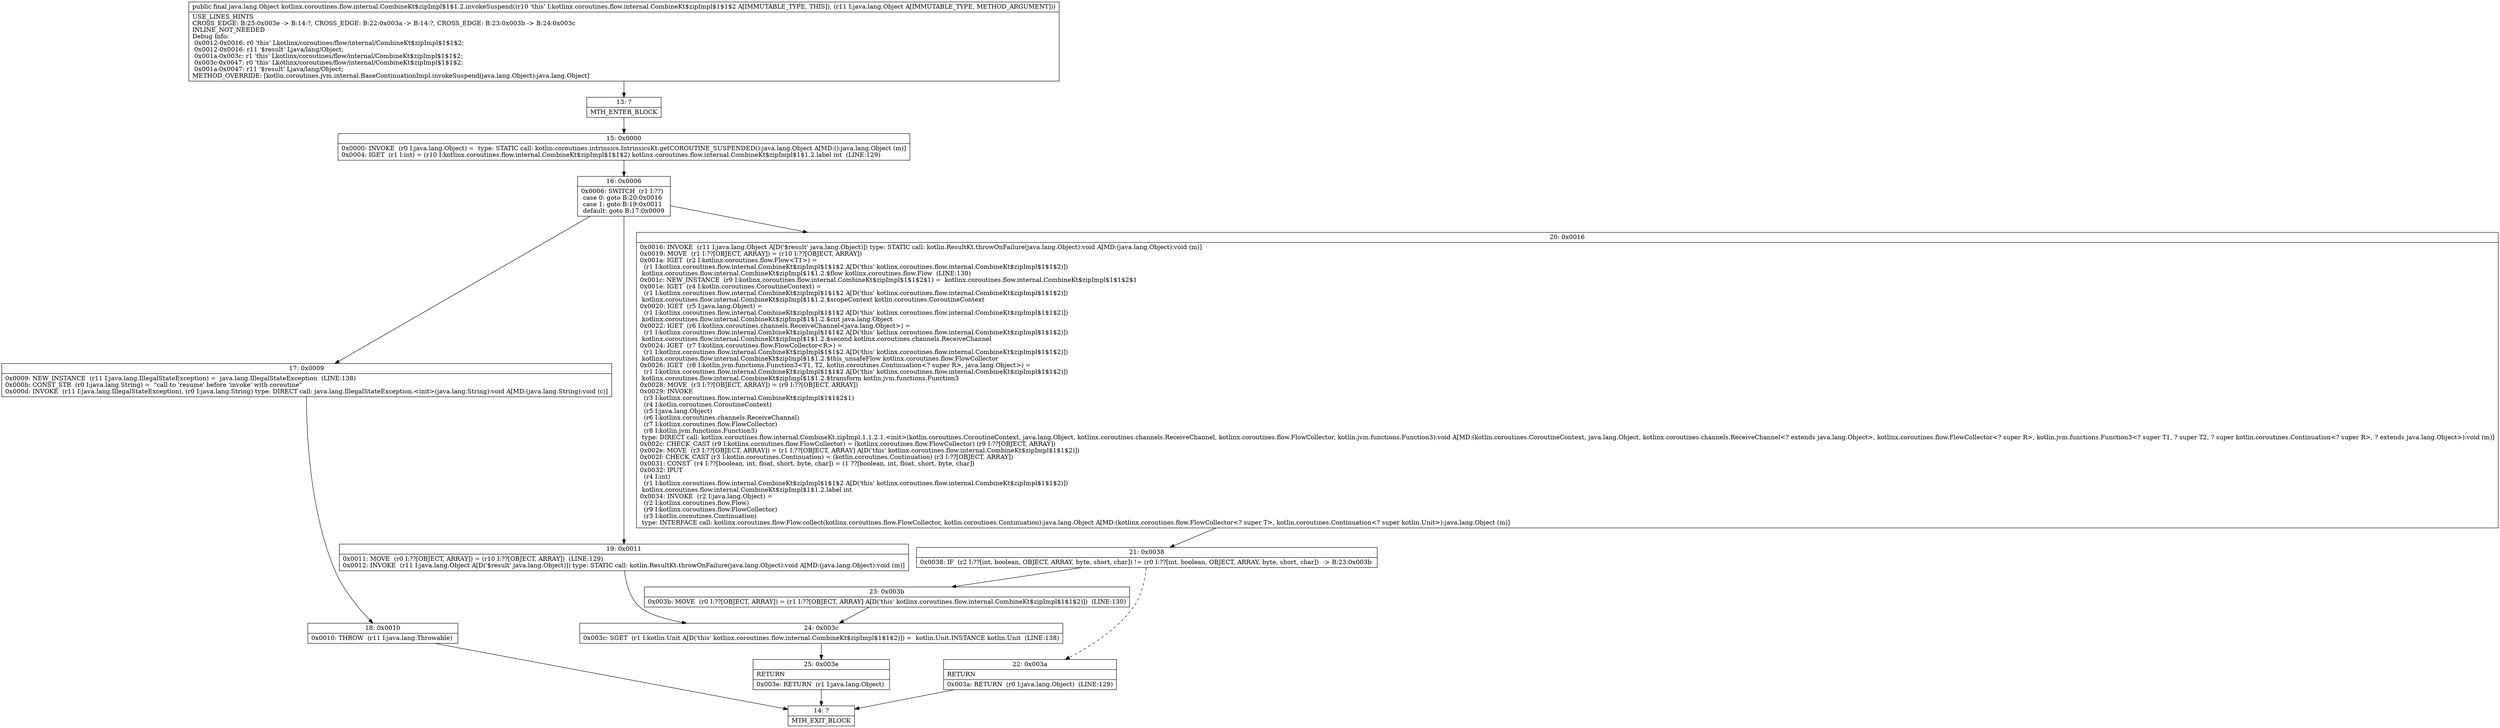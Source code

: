 digraph "CFG forkotlinx.coroutines.flow.internal.CombineKt$zipImpl$1$1.2.invokeSuspend(Ljava\/lang\/Object;)Ljava\/lang\/Object;" {
Node_13 [shape=record,label="{13\:\ ?|MTH_ENTER_BLOCK\l}"];
Node_15 [shape=record,label="{15\:\ 0x0000|0x0000: INVOKE  (r0 I:java.lang.Object) =  type: STATIC call: kotlin.coroutines.intrinsics.IntrinsicsKt.getCOROUTINE_SUSPENDED():java.lang.Object A[MD:():java.lang.Object (m)]\l0x0004: IGET  (r1 I:int) = (r10 I:kotlinx.coroutines.flow.internal.CombineKt$zipImpl$1$1$2) kotlinx.coroutines.flow.internal.CombineKt$zipImpl$1$1.2.label int  (LINE:129)\l}"];
Node_16 [shape=record,label="{16\:\ 0x0006|0x0006: SWITCH  (r1 I:??)\l case 0: goto B:20:0x0016\l case 1: goto B:19:0x0011\l default: goto B:17:0x0009 \l}"];
Node_17 [shape=record,label="{17\:\ 0x0009|0x0009: NEW_INSTANCE  (r11 I:java.lang.IllegalStateException) =  java.lang.IllegalStateException  (LINE:138)\l0x000b: CONST_STR  (r0 I:java.lang.String) =  \"call to 'resume' before 'invoke' with coroutine\" \l0x000d: INVOKE  (r11 I:java.lang.IllegalStateException), (r0 I:java.lang.String) type: DIRECT call: java.lang.IllegalStateException.\<init\>(java.lang.String):void A[MD:(java.lang.String):void (c)]\l}"];
Node_18 [shape=record,label="{18\:\ 0x0010|0x0010: THROW  (r11 I:java.lang.Throwable) \l}"];
Node_14 [shape=record,label="{14\:\ ?|MTH_EXIT_BLOCK\l}"];
Node_19 [shape=record,label="{19\:\ 0x0011|0x0011: MOVE  (r0 I:??[OBJECT, ARRAY]) = (r10 I:??[OBJECT, ARRAY])  (LINE:129)\l0x0012: INVOKE  (r11 I:java.lang.Object A[D('$result' java.lang.Object)]) type: STATIC call: kotlin.ResultKt.throwOnFailure(java.lang.Object):void A[MD:(java.lang.Object):void (m)]\l}"];
Node_24 [shape=record,label="{24\:\ 0x003c|0x003c: SGET  (r1 I:kotlin.Unit A[D('this' kotlinx.coroutines.flow.internal.CombineKt$zipImpl$1$1$2)]) =  kotlin.Unit.INSTANCE kotlin.Unit  (LINE:138)\l}"];
Node_25 [shape=record,label="{25\:\ 0x003e|RETURN\l|0x003e: RETURN  (r1 I:java.lang.Object) \l}"];
Node_20 [shape=record,label="{20\:\ 0x0016|0x0016: INVOKE  (r11 I:java.lang.Object A[D('$result' java.lang.Object)]) type: STATIC call: kotlin.ResultKt.throwOnFailure(java.lang.Object):void A[MD:(java.lang.Object):void (m)]\l0x0019: MOVE  (r1 I:??[OBJECT, ARRAY]) = (r10 I:??[OBJECT, ARRAY]) \l0x001a: IGET  (r2 I:kotlinx.coroutines.flow.Flow\<T1\>) = \l  (r1 I:kotlinx.coroutines.flow.internal.CombineKt$zipImpl$1$1$2 A[D('this' kotlinx.coroutines.flow.internal.CombineKt$zipImpl$1$1$2)])\l kotlinx.coroutines.flow.internal.CombineKt$zipImpl$1$1.2.$flow kotlinx.coroutines.flow.Flow  (LINE:130)\l0x001c: NEW_INSTANCE  (r9 I:kotlinx.coroutines.flow.internal.CombineKt$zipImpl$1$1$2$1) =  kotlinx.coroutines.flow.internal.CombineKt$zipImpl$1$1$2$1 \l0x001e: IGET  (r4 I:kotlin.coroutines.CoroutineContext) = \l  (r1 I:kotlinx.coroutines.flow.internal.CombineKt$zipImpl$1$1$2 A[D('this' kotlinx.coroutines.flow.internal.CombineKt$zipImpl$1$1$2)])\l kotlinx.coroutines.flow.internal.CombineKt$zipImpl$1$1.2.$scopeContext kotlin.coroutines.CoroutineContext \l0x0020: IGET  (r5 I:java.lang.Object) = \l  (r1 I:kotlinx.coroutines.flow.internal.CombineKt$zipImpl$1$1$2 A[D('this' kotlinx.coroutines.flow.internal.CombineKt$zipImpl$1$1$2)])\l kotlinx.coroutines.flow.internal.CombineKt$zipImpl$1$1.2.$cnt java.lang.Object \l0x0022: IGET  (r6 I:kotlinx.coroutines.channels.ReceiveChannel\<java.lang.Object\>) = \l  (r1 I:kotlinx.coroutines.flow.internal.CombineKt$zipImpl$1$1$2 A[D('this' kotlinx.coroutines.flow.internal.CombineKt$zipImpl$1$1$2)])\l kotlinx.coroutines.flow.internal.CombineKt$zipImpl$1$1.2.$second kotlinx.coroutines.channels.ReceiveChannel \l0x0024: IGET  (r7 I:kotlinx.coroutines.flow.FlowCollector\<R\>) = \l  (r1 I:kotlinx.coroutines.flow.internal.CombineKt$zipImpl$1$1$2 A[D('this' kotlinx.coroutines.flow.internal.CombineKt$zipImpl$1$1$2)])\l kotlinx.coroutines.flow.internal.CombineKt$zipImpl$1$1.2.$this_unsafeFlow kotlinx.coroutines.flow.FlowCollector \l0x0026: IGET  (r8 I:kotlin.jvm.functions.Function3\<T1, T2, kotlin.coroutines.Continuation\<? super R\>, java.lang.Object\>) = \l  (r1 I:kotlinx.coroutines.flow.internal.CombineKt$zipImpl$1$1$2 A[D('this' kotlinx.coroutines.flow.internal.CombineKt$zipImpl$1$1$2)])\l kotlinx.coroutines.flow.internal.CombineKt$zipImpl$1$1.2.$transform kotlin.jvm.functions.Function3 \l0x0028: MOVE  (r3 I:??[OBJECT, ARRAY]) = (r9 I:??[OBJECT, ARRAY]) \l0x0029: INVOKE  \l  (r3 I:kotlinx.coroutines.flow.internal.CombineKt$zipImpl$1$1$2$1)\l  (r4 I:kotlin.coroutines.CoroutineContext)\l  (r5 I:java.lang.Object)\l  (r6 I:kotlinx.coroutines.channels.ReceiveChannel)\l  (r7 I:kotlinx.coroutines.flow.FlowCollector)\l  (r8 I:kotlin.jvm.functions.Function3)\l type: DIRECT call: kotlinx.coroutines.flow.internal.CombineKt.zipImpl.1.1.2.1.\<init\>(kotlin.coroutines.CoroutineContext, java.lang.Object, kotlinx.coroutines.channels.ReceiveChannel, kotlinx.coroutines.flow.FlowCollector, kotlin.jvm.functions.Function3):void A[MD:(kotlin.coroutines.CoroutineContext, java.lang.Object, kotlinx.coroutines.channels.ReceiveChannel\<? extends java.lang.Object\>, kotlinx.coroutines.flow.FlowCollector\<? super R\>, kotlin.jvm.functions.Function3\<? super T1, ? super T2, ? super kotlin.coroutines.Continuation\<? super R\>, ? extends java.lang.Object\>):void (m)]\l0x002c: CHECK_CAST (r9 I:kotlinx.coroutines.flow.FlowCollector) = (kotlinx.coroutines.flow.FlowCollector) (r9 I:??[OBJECT, ARRAY]) \l0x002e: MOVE  (r3 I:??[OBJECT, ARRAY]) = (r1 I:??[OBJECT, ARRAY] A[D('this' kotlinx.coroutines.flow.internal.CombineKt$zipImpl$1$1$2)]) \l0x002f: CHECK_CAST (r3 I:kotlin.coroutines.Continuation) = (kotlin.coroutines.Continuation) (r3 I:??[OBJECT, ARRAY]) \l0x0031: CONST  (r4 I:??[boolean, int, float, short, byte, char]) = (1 ??[boolean, int, float, short, byte, char]) \l0x0032: IPUT  \l  (r4 I:int)\l  (r1 I:kotlinx.coroutines.flow.internal.CombineKt$zipImpl$1$1$2 A[D('this' kotlinx.coroutines.flow.internal.CombineKt$zipImpl$1$1$2)])\l kotlinx.coroutines.flow.internal.CombineKt$zipImpl$1$1.2.label int \l0x0034: INVOKE  (r2 I:java.lang.Object) = \l  (r2 I:kotlinx.coroutines.flow.Flow)\l  (r9 I:kotlinx.coroutines.flow.FlowCollector)\l  (r3 I:kotlin.coroutines.Continuation)\l type: INTERFACE call: kotlinx.coroutines.flow.Flow.collect(kotlinx.coroutines.flow.FlowCollector, kotlin.coroutines.Continuation):java.lang.Object A[MD:(kotlinx.coroutines.flow.FlowCollector\<? super T\>, kotlin.coroutines.Continuation\<? super kotlin.Unit\>):java.lang.Object (m)]\l}"];
Node_21 [shape=record,label="{21\:\ 0x0038|0x0038: IF  (r2 I:??[int, boolean, OBJECT, ARRAY, byte, short, char]) != (r0 I:??[int, boolean, OBJECT, ARRAY, byte, short, char])  \-\> B:23:0x003b \l}"];
Node_22 [shape=record,label="{22\:\ 0x003a|RETURN\l|0x003a: RETURN  (r0 I:java.lang.Object)  (LINE:129)\l}"];
Node_23 [shape=record,label="{23\:\ 0x003b|0x003b: MOVE  (r0 I:??[OBJECT, ARRAY]) = (r1 I:??[OBJECT, ARRAY] A[D('this' kotlinx.coroutines.flow.internal.CombineKt$zipImpl$1$1$2)])  (LINE:130)\l}"];
MethodNode[shape=record,label="{public final java.lang.Object kotlinx.coroutines.flow.internal.CombineKt$zipImpl$1$1.2.invokeSuspend((r10 'this' I:kotlinx.coroutines.flow.internal.CombineKt$zipImpl$1$1$2 A[IMMUTABLE_TYPE, THIS]), (r11 I:java.lang.Object A[IMMUTABLE_TYPE, METHOD_ARGUMENT]))  | USE_LINES_HINTS\lCROSS_EDGE: B:25:0x003e \-\> B:14:?, CROSS_EDGE: B:22:0x003a \-\> B:14:?, CROSS_EDGE: B:23:0x003b \-\> B:24:0x003c\lINLINE_NOT_NEEDED\lDebug Info:\l  0x0012\-0x0016: r0 'this' Lkotlinx\/coroutines\/flow\/internal\/CombineKt$zipImpl$1$1$2;\l  0x0012\-0x0016: r11 '$result' Ljava\/lang\/Object;\l  0x001a\-0x003c: r1 'this' Lkotlinx\/coroutines\/flow\/internal\/CombineKt$zipImpl$1$1$2;\l  0x003c\-0x0047: r0 'this' Lkotlinx\/coroutines\/flow\/internal\/CombineKt$zipImpl$1$1$2;\l  0x001a\-0x0047: r11 '$result' Ljava\/lang\/Object;\lMETHOD_OVERRIDE: [kotlin.coroutines.jvm.internal.BaseContinuationImpl.invokeSuspend(java.lang.Object):java.lang.Object]\l}"];
MethodNode -> Node_13;Node_13 -> Node_15;
Node_15 -> Node_16;
Node_16 -> Node_17;
Node_16 -> Node_19;
Node_16 -> Node_20;
Node_17 -> Node_18;
Node_18 -> Node_14;
Node_19 -> Node_24;
Node_24 -> Node_25;
Node_25 -> Node_14;
Node_20 -> Node_21;
Node_21 -> Node_22[style=dashed];
Node_21 -> Node_23;
Node_22 -> Node_14;
Node_23 -> Node_24;
}

